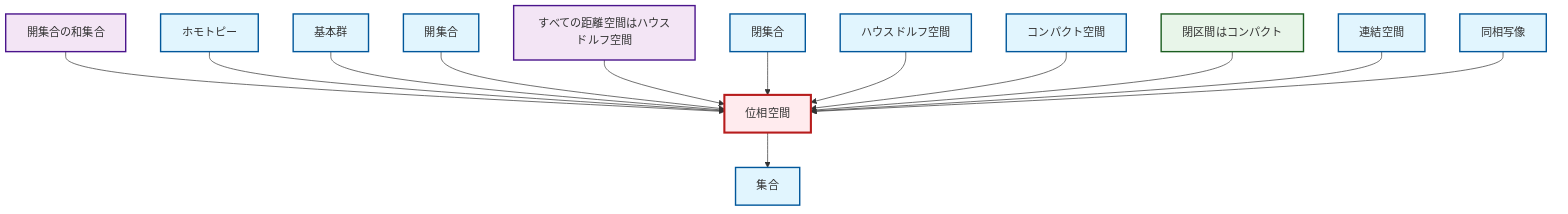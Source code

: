 graph TD
    classDef definition fill:#e1f5fe,stroke:#01579b,stroke-width:2px
    classDef theorem fill:#f3e5f5,stroke:#4a148c,stroke-width:2px
    classDef axiom fill:#fff3e0,stroke:#e65100,stroke-width:2px
    classDef example fill:#e8f5e9,stroke:#1b5e20,stroke-width:2px
    classDef current fill:#ffebee,stroke:#b71c1c,stroke-width:3px
    thm-metric-hausdorff["すべての距離空間はハウスドルフ空間"]:::theorem
    def-set["集合"]:::definition
    def-compact["コンパクト空間"]:::definition
    ex-closed-interval-compact["閉区間はコンパクト"]:::example
    def-hausdorff["ハウスドルフ空間"]:::definition
    def-homotopy["ホモトピー"]:::definition
    def-topological-space["位相空間"]:::definition
    def-fundamental-group["基本群"]:::definition
    def-connected["連結空間"]:::definition
    def-open-set["開集合"]:::definition
    def-closed-set["閉集合"]:::definition
    thm-union-open-sets["開集合の和集合"]:::theorem
    def-homeomorphism["同相写像"]:::definition
    thm-union-open-sets --> def-topological-space
    def-homotopy --> def-topological-space
    def-fundamental-group --> def-topological-space
    def-open-set --> def-topological-space
    thm-metric-hausdorff --> def-topological-space
    def-closed-set --> def-topological-space
    def-hausdorff --> def-topological-space
    def-compact --> def-topological-space
    def-topological-space --> def-set
    ex-closed-interval-compact --> def-topological-space
    def-connected --> def-topological-space
    def-homeomorphism --> def-topological-space
    class def-topological-space current